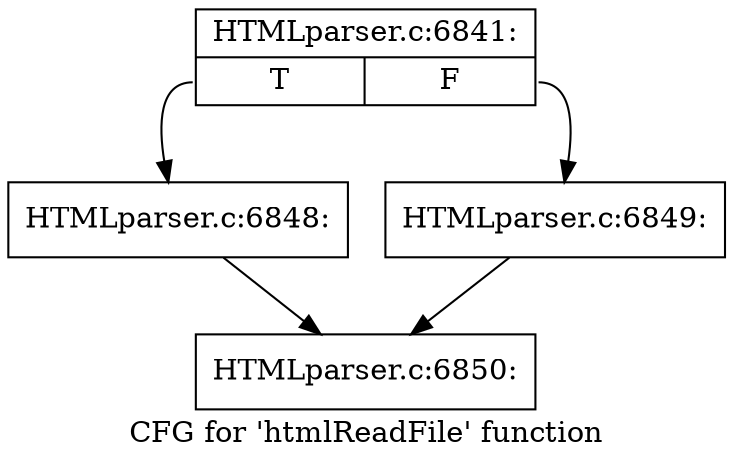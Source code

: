 digraph "CFG for 'htmlReadFile' function" {
	label="CFG for 'htmlReadFile' function";

	Node0x5630c5e0e850 [shape=record,label="{HTMLparser.c:6841:|{<s0>T|<s1>F}}"];
	Node0x5630c5e0e850:s0 -> Node0x5630c5e11d40;
	Node0x5630c5e0e850:s1 -> Node0x5630c5e11d90;
	Node0x5630c5e11d40 [shape=record,label="{HTMLparser.c:6848:}"];
	Node0x5630c5e11d40 -> Node0x5630c5e0e720;
	Node0x5630c5e11d90 [shape=record,label="{HTMLparser.c:6849:}"];
	Node0x5630c5e11d90 -> Node0x5630c5e0e720;
	Node0x5630c5e0e720 [shape=record,label="{HTMLparser.c:6850:}"];
}
